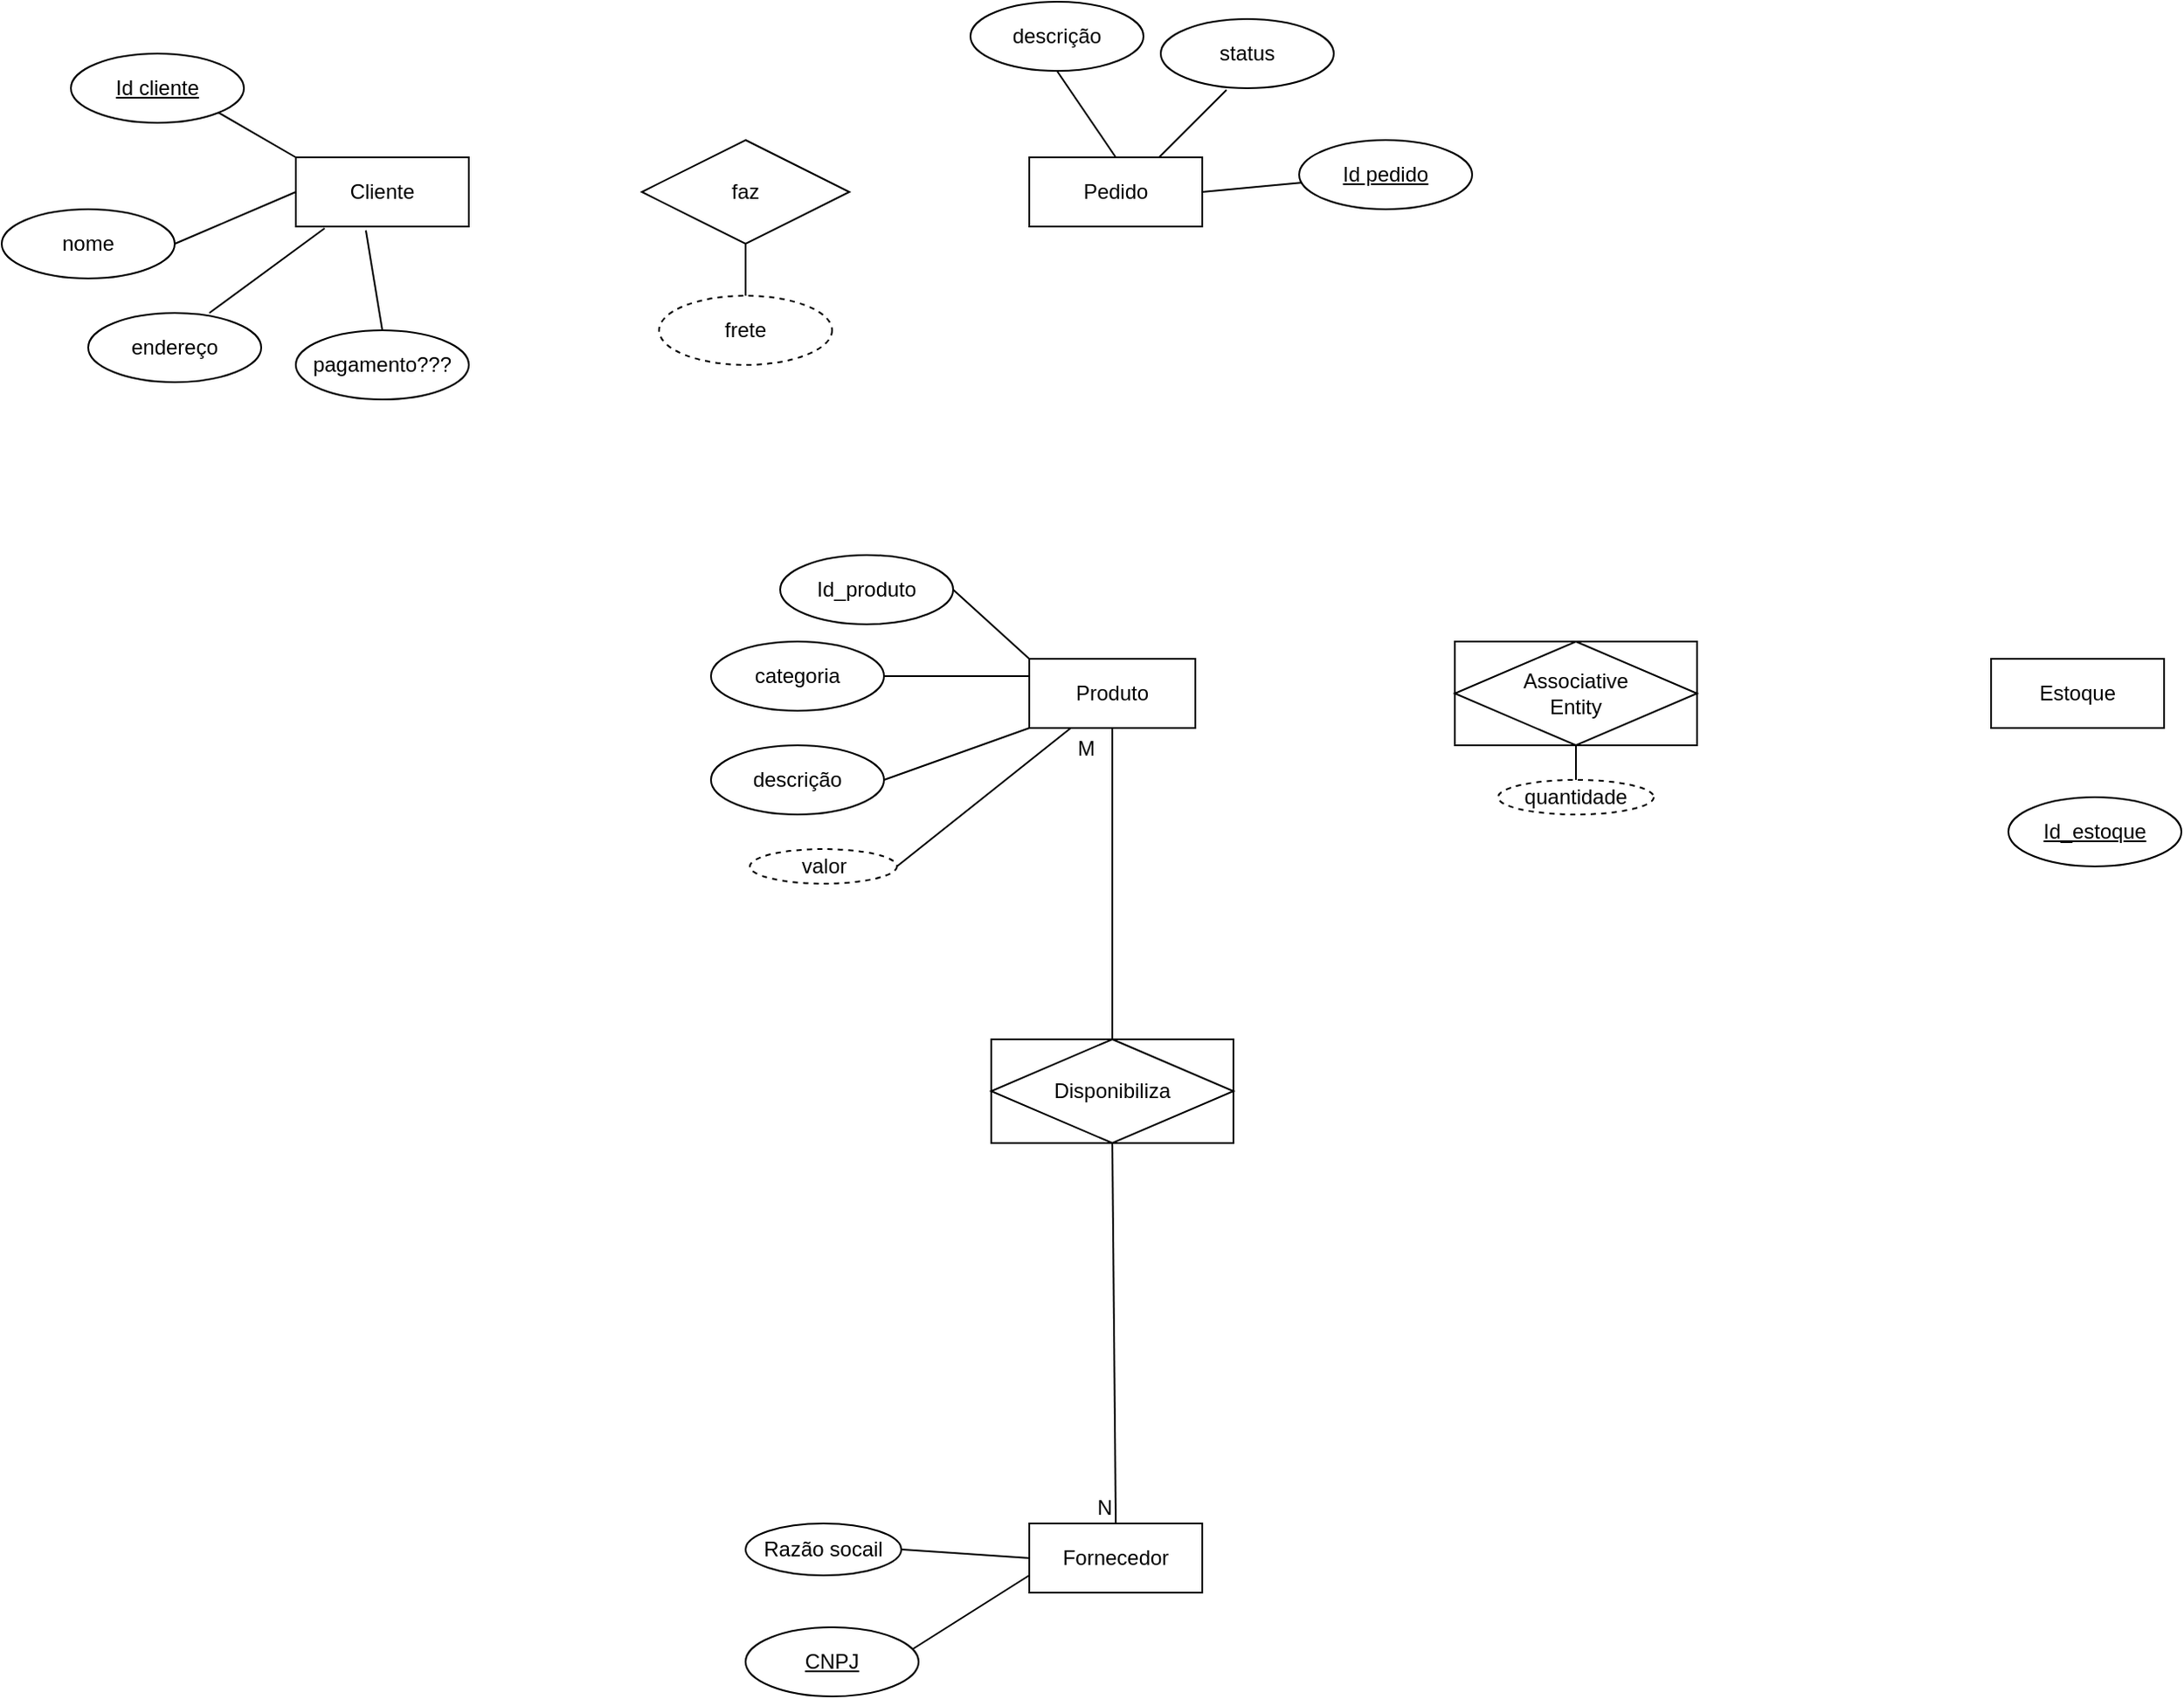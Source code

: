 <mxfile version="26.2.4">
  <diagram name="Página-1" id="FDdJMZWxVl2FrS_MhE3q">
    <mxGraphModel dx="2867" dy="1061" grid="1" gridSize="10" guides="1" tooltips="1" connect="1" arrows="1" fold="1" page="1" pageScale="1" pageWidth="827" pageHeight="1169" math="0" shadow="0">
      <root>
        <mxCell id="0" />
        <mxCell id="1" parent="0" />
        <mxCell id="h5IUxsHttguIux_c7eIH-1" value="Cliente" style="whiteSpace=wrap;html=1;align=center;" vertex="1" parent="1">
          <mxGeometry x="-470" y="210" width="100" height="40" as="geometry" />
        </mxCell>
        <mxCell id="h5IUxsHttguIux_c7eIH-2" value="Pedido" style="whiteSpace=wrap;html=1;align=center;" vertex="1" parent="1">
          <mxGeometry x="-46" y="210" width="100" height="40" as="geometry" />
        </mxCell>
        <mxCell id="h5IUxsHttguIux_c7eIH-3" value="Fornecedor" style="whiteSpace=wrap;html=1;align=center;" vertex="1" parent="1">
          <mxGeometry x="-46" y="1000" width="100" height="40" as="geometry" />
        </mxCell>
        <mxCell id="h5IUxsHttguIux_c7eIH-4" value="Produto" style="whiteSpace=wrap;html=1;align=center;" vertex="1" parent="1">
          <mxGeometry x="-46" y="500" width="96" height="40" as="geometry" />
        </mxCell>
        <mxCell id="h5IUxsHttguIux_c7eIH-7" value="Estoque" style="whiteSpace=wrap;html=1;align=center;" vertex="1" parent="1">
          <mxGeometry x="510" y="500" width="100" height="40" as="geometry" />
        </mxCell>
        <mxCell id="h5IUxsHttguIux_c7eIH-11" value="Razão socail" style="ellipse;whiteSpace=wrap;html=1;align=center;" vertex="1" parent="1">
          <mxGeometry x="-210" y="1000" width="90" height="30" as="geometry" />
        </mxCell>
        <mxCell id="h5IUxsHttguIux_c7eIH-13" value="" style="endArrow=none;html=1;rounded=0;exitX=1;exitY=0.5;exitDx=0;exitDy=0;entryX=0;entryY=0.5;entryDx=0;entryDy=0;" edge="1" parent="1" source="h5IUxsHttguIux_c7eIH-11" target="h5IUxsHttguIux_c7eIH-3">
          <mxGeometry relative="1" as="geometry">
            <mxPoint x="-90" y="810" as="sourcePoint" />
            <mxPoint x="70" y="810" as="targetPoint" />
          </mxGeometry>
        </mxCell>
        <mxCell id="h5IUxsHttguIux_c7eIH-17" value="" style="endArrow=none;html=1;rounded=0;exitX=0.96;exitY=0.325;exitDx=0;exitDy=0;entryX=0;entryY=0.75;entryDx=0;entryDy=0;exitPerimeter=0;" edge="1" parent="1" source="h5IUxsHttguIux_c7eIH-20" target="h5IUxsHttguIux_c7eIH-3">
          <mxGeometry relative="1" as="geometry">
            <mxPoint x="-120" y="1065" as="sourcePoint" />
            <mxPoint x="70" y="810" as="targetPoint" />
          </mxGeometry>
        </mxCell>
        <mxCell id="h5IUxsHttguIux_c7eIH-20" value="CNPJ" style="ellipse;whiteSpace=wrap;html=1;align=center;fontStyle=4;strokeColor=default;verticalAlign=middle;fontFamily=Helvetica;fontSize=12;fontColor=default;fillColor=default;" vertex="1" parent="1">
          <mxGeometry x="-210" y="1060" width="100" height="40" as="geometry" />
        </mxCell>
        <mxCell id="h5IUxsHttguIux_c7eIH-22" value="Associative&#xa;Entity" style="shape=associativeEntity;whiteSpace=wrap;html=1;align=center;strokeColor=default;verticalAlign=middle;fontFamily=Helvetica;fontSize=12;fontColor=default;fillColor=default;" vertex="1" parent="1">
          <mxGeometry x="200" y="490" width="140" height="60" as="geometry" />
        </mxCell>
        <mxCell id="h5IUxsHttguIux_c7eIH-24" value="quantidade" style="ellipse;whiteSpace=wrap;html=1;align=center;dashed=1;strokeColor=default;verticalAlign=middle;fontFamily=Helvetica;fontSize=12;fontColor=default;fillColor=default;" vertex="1" parent="1">
          <mxGeometry x="225" y="570" width="90" height="20" as="geometry" />
        </mxCell>
        <mxCell id="h5IUxsHttguIux_c7eIH-25" value="" style="endArrow=none;html=1;rounded=0;fontFamily=Helvetica;fontSize=12;fontColor=default;entryX=0.5;entryY=0;entryDx=0;entryDy=0;" edge="1" parent="1" target="h5IUxsHttguIux_c7eIH-24">
          <mxGeometry relative="1" as="geometry">
            <mxPoint x="270" y="550" as="sourcePoint" />
            <mxPoint x="270" y="570" as="targetPoint" />
          </mxGeometry>
        </mxCell>
        <mxCell id="h5IUxsHttguIux_c7eIH-26" value="Id_estoque" style="ellipse;whiteSpace=wrap;html=1;align=center;fontStyle=4;strokeColor=default;verticalAlign=middle;fontFamily=Helvetica;fontSize=12;fontColor=default;fillColor=default;" vertex="1" parent="1">
          <mxGeometry x="520" y="580" width="100" height="40" as="geometry" />
        </mxCell>
        <mxCell id="h5IUxsHttguIux_c7eIH-27" value="faz" style="shape=rhombus;perimeter=rhombusPerimeter;whiteSpace=wrap;html=1;align=center;" vertex="1" parent="1">
          <mxGeometry x="-270" y="200" width="120" height="60" as="geometry" />
        </mxCell>
        <mxCell id="h5IUxsHttguIux_c7eIH-30" value="nome" style="ellipse;whiteSpace=wrap;html=1;align=center;strokeColor=default;verticalAlign=middle;fontFamily=Helvetica;fontSize=12;fontColor=default;fillColor=default;" vertex="1" parent="1">
          <mxGeometry x="-640" y="240" width="100" height="40" as="geometry" />
        </mxCell>
        <mxCell id="h5IUxsHttguIux_c7eIH-32" value="endereço&lt;span style=&quot;color: rgba(0, 0, 0, 0); font-family: monospace; font-size: 0px; text-align: start; text-wrap-mode: nowrap;&quot;&gt;%3CmxGraphModel%3E%3Croot%3E%3CmxCell%20id%3D%220%22%2F%3E%3CmxCell%20id%3D%221%22%20parent%3D%220%22%2F%3E%3CmxCell%20id%3D%222%22%20value%3D%22nome%22%20style%3D%22ellipse%3BwhiteSpace%3Dwrap%3Bhtml%3D1%3Balign%3Dcenter%3BstrokeColor%3Ddefault%3BverticalAlign%3Dmiddle%3BfontFamily%3DHelvetica%3BfontSize%3D12%3BfontColor%3Ddefault%3BfillColor%3Ddefault%3B%22%20vertex%3D%221%22%20parent%3D%221%22%3E%3CmxGeometry%20x%3D%22-600%22%20y%3D%22280%22%20width%3D%22100%22%20height%3D%2240%22%20as%3D%22geometry%22%2F%3E%3C%2FmxCell%3E%3C%2Froot%3E%3C%2FmxGraphModel%3E&lt;/span&gt;" style="ellipse;whiteSpace=wrap;html=1;align=center;strokeColor=default;verticalAlign=middle;fontFamily=Helvetica;fontSize=12;fontColor=default;fillColor=default;" vertex="1" parent="1">
          <mxGeometry x="-590" y="300" width="100" height="40" as="geometry" />
        </mxCell>
        <mxCell id="h5IUxsHttguIux_c7eIH-33" value="pagamento???" style="ellipse;whiteSpace=wrap;html=1;align=center;strokeColor=default;verticalAlign=middle;fontFamily=Helvetica;fontSize=12;fontColor=default;fillColor=default;" vertex="1" parent="1">
          <mxGeometry x="-470" y="310" width="100" height="40" as="geometry" />
        </mxCell>
        <mxCell id="h5IUxsHttguIux_c7eIH-34" value="" style="endArrow=none;html=1;rounded=0;fontFamily=Helvetica;fontSize=12;fontColor=default;exitX=1;exitY=1;exitDx=0;exitDy=0;entryX=0;entryY=0;entryDx=0;entryDy=0;" edge="1" parent="1" source="h5IUxsHttguIux_c7eIH-42" target="h5IUxsHttguIux_c7eIH-1">
          <mxGeometry relative="1" as="geometry">
            <mxPoint x="-500" y="190" as="sourcePoint" />
            <mxPoint x="160" y="490" as="targetPoint" />
          </mxGeometry>
        </mxCell>
        <mxCell id="h5IUxsHttguIux_c7eIH-35" value="" style="endArrow=none;html=1;rounded=0;fontFamily=Helvetica;fontSize=12;fontColor=default;exitX=1;exitY=0.5;exitDx=0;exitDy=0;entryX=0;entryY=0.5;entryDx=0;entryDy=0;" edge="1" parent="1" source="h5IUxsHttguIux_c7eIH-30" target="h5IUxsHttguIux_c7eIH-1">
          <mxGeometry relative="1" as="geometry">
            <mxPoint y="490" as="sourcePoint" />
            <mxPoint x="160" y="490" as="targetPoint" />
          </mxGeometry>
        </mxCell>
        <mxCell id="h5IUxsHttguIux_c7eIH-36" value="" style="endArrow=none;html=1;rounded=0;fontFamily=Helvetica;fontSize=12;fontColor=default;exitX=0.7;exitY=0;exitDx=0;exitDy=0;entryX=0.167;entryY=1.025;entryDx=0;entryDy=0;entryPerimeter=0;exitPerimeter=0;" edge="1" parent="1" source="h5IUxsHttguIux_c7eIH-32" target="h5IUxsHttguIux_c7eIH-1">
          <mxGeometry relative="1" as="geometry">
            <mxPoint y="490" as="sourcePoint" />
            <mxPoint x="160" y="490" as="targetPoint" />
          </mxGeometry>
        </mxCell>
        <mxCell id="h5IUxsHttguIux_c7eIH-37" value="" style="endArrow=none;html=1;rounded=0;fontFamily=Helvetica;fontSize=12;fontColor=default;exitX=0.5;exitY=0;exitDx=0;exitDy=0;entryX=0.405;entryY=1.056;entryDx=0;entryDy=0;entryPerimeter=0;" edge="1" parent="1" source="h5IUxsHttguIux_c7eIH-33" target="h5IUxsHttguIux_c7eIH-1">
          <mxGeometry relative="1" as="geometry">
            <mxPoint y="490" as="sourcePoint" />
            <mxPoint x="160" y="490" as="targetPoint" />
          </mxGeometry>
        </mxCell>
        <mxCell id="h5IUxsHttguIux_c7eIH-38" value="frete" style="ellipse;whiteSpace=wrap;html=1;align=center;dashed=1;strokeColor=default;verticalAlign=middle;fontFamily=Helvetica;fontSize=12;fontColor=default;fillColor=default;" vertex="1" parent="1">
          <mxGeometry x="-260" y="290" width="100" height="40" as="geometry" />
        </mxCell>
        <mxCell id="h5IUxsHttguIux_c7eIH-39" value="" style="endArrow=none;html=1;rounded=0;fontFamily=Helvetica;fontSize=12;fontColor=default;entryX=0.5;entryY=1;entryDx=0;entryDy=0;exitX=0.5;exitY=0;exitDx=0;exitDy=0;" edge="1" parent="1" source="h5IUxsHttguIux_c7eIH-38" target="h5IUxsHttguIux_c7eIH-27">
          <mxGeometry relative="1" as="geometry">
            <mxPoint y="490" as="sourcePoint" />
            <mxPoint x="160" y="490" as="targetPoint" />
          </mxGeometry>
        </mxCell>
        <mxCell id="h5IUxsHttguIux_c7eIH-41" value="status" style="ellipse;whiteSpace=wrap;html=1;align=center;strokeColor=default;verticalAlign=middle;fontFamily=Helvetica;fontSize=12;fontColor=default;fillColor=default;" vertex="1" parent="1">
          <mxGeometry x="30" y="130" width="100" height="40" as="geometry" />
        </mxCell>
        <mxCell id="h5IUxsHttguIux_c7eIH-42" value="Id cliente" style="ellipse;whiteSpace=wrap;html=1;align=center;fontStyle=4;strokeColor=default;verticalAlign=middle;fontFamily=Helvetica;fontSize=12;fontColor=default;fillColor=default;" vertex="1" parent="1">
          <mxGeometry x="-600" y="150" width="100" height="40" as="geometry" />
        </mxCell>
        <mxCell id="h5IUxsHttguIux_c7eIH-43" value="Id pedido" style="ellipse;whiteSpace=wrap;html=1;align=center;fontStyle=4;strokeColor=default;verticalAlign=middle;fontFamily=Helvetica;fontSize=12;fontColor=default;fillColor=default;" vertex="1" parent="1">
          <mxGeometry x="110" y="200" width="100" height="40" as="geometry" />
        </mxCell>
        <mxCell id="h5IUxsHttguIux_c7eIH-44" value="" style="endArrow=none;html=1;rounded=0;fontFamily=Helvetica;fontSize=12;fontColor=default;exitX=1;exitY=0.5;exitDx=0;exitDy=0;" edge="1" parent="1" source="h5IUxsHttguIux_c7eIH-2" target="h5IUxsHttguIux_c7eIH-43">
          <mxGeometry relative="1" as="geometry">
            <mxPoint y="490" as="sourcePoint" />
            <mxPoint x="160" y="490" as="targetPoint" />
          </mxGeometry>
        </mxCell>
        <mxCell id="h5IUxsHttguIux_c7eIH-45" value="" style="endArrow=none;html=1;rounded=0;fontFamily=Helvetica;fontSize=12;fontColor=default;exitX=0.75;exitY=0;exitDx=0;exitDy=0;entryX=0.38;entryY=1.025;entryDx=0;entryDy=0;entryPerimeter=0;" edge="1" parent="1" source="h5IUxsHttguIux_c7eIH-2" target="h5IUxsHttguIux_c7eIH-41">
          <mxGeometry relative="1" as="geometry">
            <mxPoint y="490" as="sourcePoint" />
            <mxPoint x="160" y="490" as="targetPoint" />
          </mxGeometry>
        </mxCell>
        <mxCell id="h5IUxsHttguIux_c7eIH-46" value="descrição" style="ellipse;whiteSpace=wrap;html=1;align=center;strokeColor=default;verticalAlign=middle;fontFamily=Helvetica;fontSize=12;fontColor=default;fillColor=default;" vertex="1" parent="1">
          <mxGeometry x="-80" y="120" width="100" height="40" as="geometry" />
        </mxCell>
        <mxCell id="h5IUxsHttguIux_c7eIH-48" value="" style="endArrow=none;html=1;rounded=0;fontFamily=Helvetica;fontSize=12;fontColor=default;entryX=0.5;entryY=1;entryDx=0;entryDy=0;exitX=0.5;exitY=0;exitDx=0;exitDy=0;" edge="1" parent="1" source="h5IUxsHttguIux_c7eIH-2" target="h5IUxsHttguIux_c7eIH-46">
          <mxGeometry relative="1" as="geometry">
            <mxPoint y="490" as="sourcePoint" />
            <mxPoint x="160" y="490" as="targetPoint" />
          </mxGeometry>
        </mxCell>
        <mxCell id="h5IUxsHttguIux_c7eIH-50" value="categor&lt;span style=&quot;color: rgba(0, 0, 0, 0); font-family: monospace; font-size: 0px; text-align: start; text-wrap-mode: nowrap;&quot;&gt;%3CmxGraphModel%3E%3Croot%3E%3CmxCell%20id%3D%220%22%2F%3E%3CmxCell%20id%3D%221%22%20parent%3D%220%22%2F%3E%3CmxCell%20id%3D%222%22%20value%3D%22status%22%20style%3D%22ellipse%3BwhiteSpace%3Dwrap%3Bhtml%3D1%3Balign%3Dcenter%3BstrokeColor%3Ddefault%3BverticalAlign%3Dmiddle%3BfontFamily%3DHelvetica%3BfontSize%3D12%3BfontColor%3Ddefault%3BfillColor%3Ddefault%3B%22%20vertex%3D%221%22%20parent%3D%221%22%3E%3CmxGeometry%20x%3D%2230%22%20y%3D%22130%22%20width%3D%22100%22%20height%3D%2240%22%20as%3D%22geometry%22%2F%3E%3C%2FmxCell%3E%3C%2Froot%3E%3C%2FmxGraphModel%3E&lt;/span&gt;ia" style="ellipse;whiteSpace=wrap;html=1;align=center;strokeColor=default;verticalAlign=middle;fontFamily=Helvetica;fontSize=12;fontColor=default;fillColor=default;" vertex="1" parent="1">
          <mxGeometry x="-230" y="490" width="100" height="40" as="geometry" />
        </mxCell>
        <mxCell id="h5IUxsHttguIux_c7eIH-51" value="descrição" style="ellipse;whiteSpace=wrap;html=1;align=center;strokeColor=default;verticalAlign=middle;fontFamily=Helvetica;fontSize=12;fontColor=default;fillColor=default;" vertex="1" parent="1">
          <mxGeometry x="-230" y="550" width="100" height="40" as="geometry" />
        </mxCell>
        <mxCell id="h5IUxsHttguIux_c7eIH-52" value="valor" style="ellipse;whiteSpace=wrap;html=1;align=center;dashed=1;strokeColor=default;verticalAlign=middle;fontFamily=Helvetica;fontSize=12;fontColor=default;fillColor=default;" vertex="1" parent="1">
          <mxGeometry x="-207.5" y="610" width="85" height="20" as="geometry" />
        </mxCell>
        <mxCell id="h5IUxsHttguIux_c7eIH-53" value="Id_produto" style="ellipse;whiteSpace=wrap;html=1;align=center;strokeColor=default;verticalAlign=middle;fontFamily=Helvetica;fontSize=12;fontColor=default;fillColor=default;" vertex="1" parent="1">
          <mxGeometry x="-190" y="440" width="100" height="40" as="geometry" />
        </mxCell>
        <mxCell id="h5IUxsHttguIux_c7eIH-54" value="" style="endArrow=none;html=1;rounded=0;fontFamily=Helvetica;fontSize=12;fontColor=default;exitX=1;exitY=0.5;exitDx=0;exitDy=0;entryX=0;entryY=0.25;entryDx=0;entryDy=0;" edge="1" parent="1" source="h5IUxsHttguIux_c7eIH-50" target="h5IUxsHttguIux_c7eIH-4">
          <mxGeometry relative="1" as="geometry">
            <mxPoint y="450" as="sourcePoint" />
            <mxPoint x="160" y="450" as="targetPoint" />
          </mxGeometry>
        </mxCell>
        <mxCell id="h5IUxsHttguIux_c7eIH-55" value="" style="endArrow=none;html=1;rounded=0;fontFamily=Helvetica;fontSize=12;fontColor=default;exitX=1;exitY=0.5;exitDx=0;exitDy=0;entryX=0;entryY=1;entryDx=0;entryDy=0;" edge="1" parent="1" source="h5IUxsHttguIux_c7eIH-51" target="h5IUxsHttguIux_c7eIH-4">
          <mxGeometry relative="1" as="geometry">
            <mxPoint y="450" as="sourcePoint" />
            <mxPoint x="160" y="450" as="targetPoint" />
          </mxGeometry>
        </mxCell>
        <mxCell id="h5IUxsHttguIux_c7eIH-56" value="" style="endArrow=none;html=1;rounded=0;fontFamily=Helvetica;fontSize=12;fontColor=default;exitX=1;exitY=0.5;exitDx=0;exitDy=0;entryX=0.25;entryY=1;entryDx=0;entryDy=0;" edge="1" parent="1" source="h5IUxsHttguIux_c7eIH-52" target="h5IUxsHttguIux_c7eIH-4">
          <mxGeometry relative="1" as="geometry">
            <mxPoint y="450" as="sourcePoint" />
            <mxPoint x="160" y="450" as="targetPoint" />
          </mxGeometry>
        </mxCell>
        <mxCell id="h5IUxsHttguIux_c7eIH-57" value="" style="endArrow=none;html=1;rounded=0;fontFamily=Helvetica;fontSize=12;fontColor=default;exitX=1;exitY=0.5;exitDx=0;exitDy=0;entryX=0;entryY=0;entryDx=0;entryDy=0;" edge="1" parent="1" source="h5IUxsHttguIux_c7eIH-53" target="h5IUxsHttguIux_c7eIH-4">
          <mxGeometry relative="1" as="geometry">
            <mxPoint y="490" as="sourcePoint" />
            <mxPoint x="160" y="490" as="targetPoint" />
          </mxGeometry>
        </mxCell>
        <mxCell id="h5IUxsHttguIux_c7eIH-58" value="Disponibiliza" style="shape=associativeEntity;whiteSpace=wrap;html=1;align=center;strokeColor=default;verticalAlign=middle;fontFamily=Helvetica;fontSize=12;fontColor=default;fillColor=default;" vertex="1" parent="1">
          <mxGeometry x="-68" y="720" width="140" height="60" as="geometry" />
        </mxCell>
        <mxCell id="h5IUxsHttguIux_c7eIH-64" value="" style="endArrow=none;html=1;rounded=0;fontFamily=Helvetica;fontSize=12;fontColor=default;entryX=0.5;entryY=0;entryDx=0;entryDy=0;exitX=0.5;exitY=1;exitDx=0;exitDy=0;" edge="1" parent="1" source="h5IUxsHttguIux_c7eIH-58" target="h5IUxsHttguIux_c7eIH-3">
          <mxGeometry relative="1" as="geometry">
            <mxPoint x="-20" y="780" as="sourcePoint" />
            <mxPoint x="140" y="780" as="targetPoint" />
          </mxGeometry>
        </mxCell>
        <mxCell id="h5IUxsHttguIux_c7eIH-65" value="N" style="resizable=0;html=1;whiteSpace=wrap;align=right;verticalAlign=bottom;strokeColor=default;fontFamily=Helvetica;fontSize=12;fontColor=default;fillColor=default;" connectable="0" vertex="1" parent="h5IUxsHttguIux_c7eIH-64">
          <mxGeometry x="1" relative="1" as="geometry" />
        </mxCell>
        <mxCell id="h5IUxsHttguIux_c7eIH-66" value="" style="endArrow=none;html=1;rounded=0;fontFamily=Helvetica;fontSize=12;fontColor=default;entryX=0.5;entryY=0;entryDx=0;entryDy=0;exitX=0.5;exitY=1;exitDx=0;exitDy=0;" edge="1" parent="1" source="h5IUxsHttguIux_c7eIH-4" target="h5IUxsHttguIux_c7eIH-58">
          <mxGeometry relative="1" as="geometry">
            <mxPoint x="-20" y="780" as="sourcePoint" />
            <mxPoint x="140" y="780" as="targetPoint" />
          </mxGeometry>
        </mxCell>
        <mxCell id="h5IUxsHttguIux_c7eIH-67" value="M" style="resizable=0;html=1;whiteSpace=wrap;align=left;verticalAlign=bottom;strokeColor=default;fontFamily=Helvetica;fontSize=12;fontColor=default;fillColor=default;" connectable="0" vertex="1" parent="h5IUxsHttguIux_c7eIH-66">
          <mxGeometry x="-1" relative="1" as="geometry">
            <mxPoint x="-22" y="20" as="offset" />
          </mxGeometry>
        </mxCell>
      </root>
    </mxGraphModel>
  </diagram>
</mxfile>
